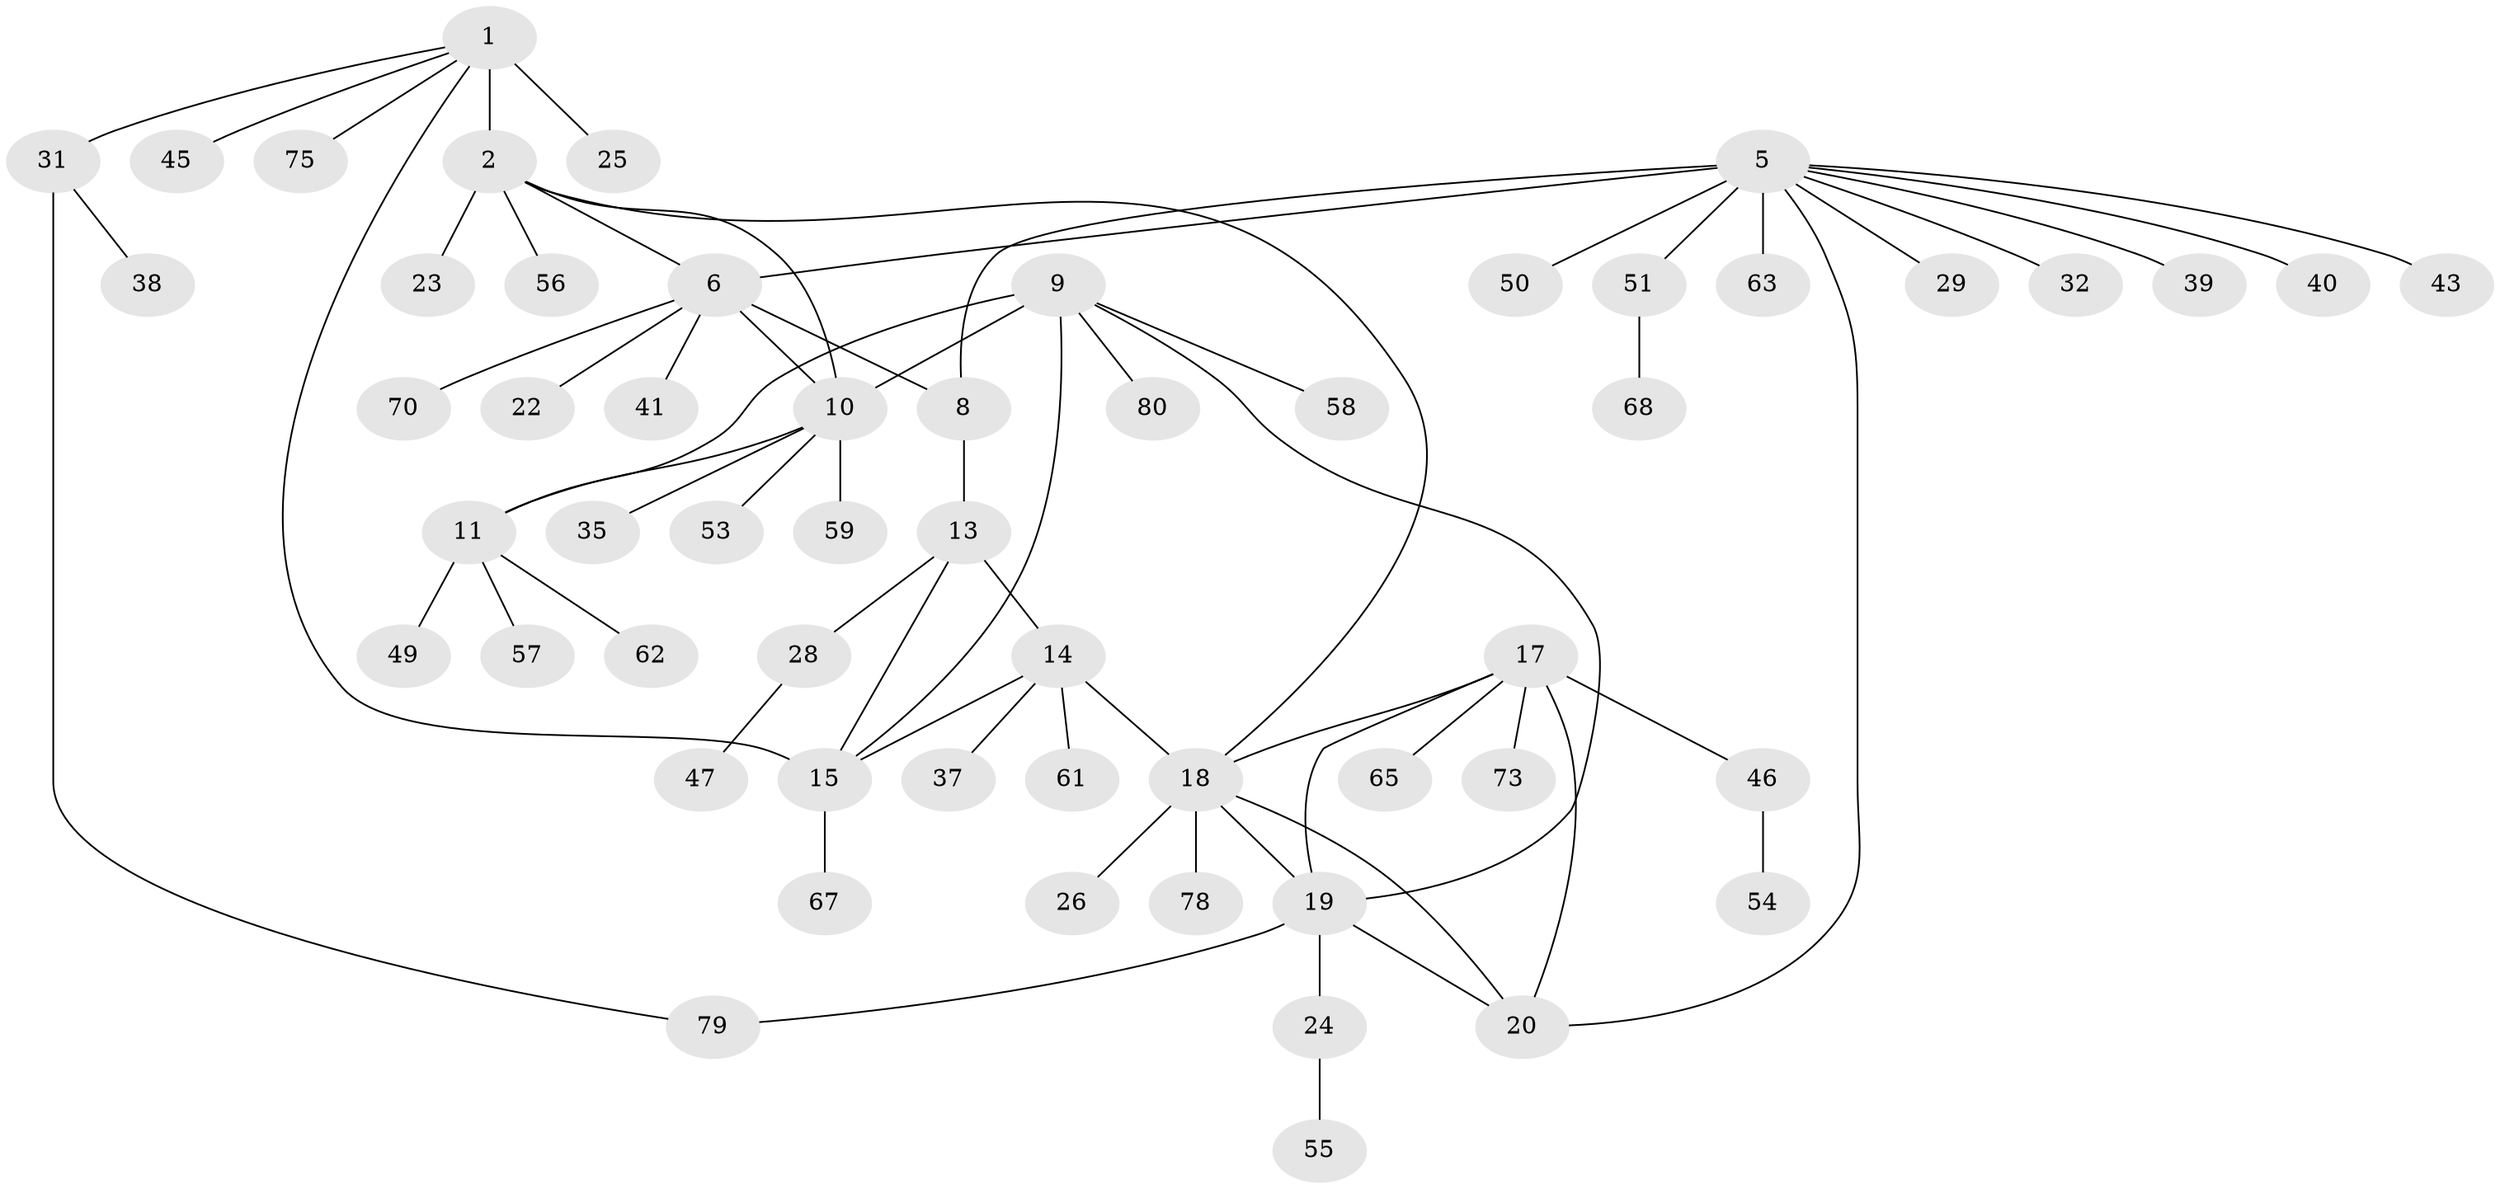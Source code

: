 // Generated by graph-tools (version 1.1) at 2025/24/03/03/25 07:24:10]
// undirected, 56 vertices, 68 edges
graph export_dot {
graph [start="1"]
  node [color=gray90,style=filled];
  1 [super="+3"];
  2 [super="+4"];
  5 [super="+7"];
  6 [super="+42"];
  8 [super="+52"];
  9 [super="+33"];
  10 [super="+64"];
  11 [super="+12"];
  13 [super="+21"];
  14 [super="+16"];
  15 [super="+36"];
  17 [super="+34"];
  18 [super="+44"];
  19 [super="+77"];
  20 [super="+60"];
  22;
  23;
  24 [super="+30"];
  25 [super="+27"];
  26 [super="+69"];
  28;
  29;
  31 [super="+48"];
  32;
  35;
  37;
  38;
  39;
  40;
  41;
  43;
  45;
  46 [super="+72"];
  47;
  49 [super="+66"];
  50;
  51;
  53;
  54;
  55;
  56;
  57 [super="+74"];
  58;
  59;
  61;
  62 [super="+76"];
  63;
  65;
  67;
  68;
  70 [super="+71"];
  73;
  75;
  78;
  79;
  80;
  1 -- 2 [weight=4];
  1 -- 45;
  1 -- 75;
  1 -- 25;
  1 -- 15;
  1 -- 31;
  2 -- 6;
  2 -- 10;
  2 -- 18;
  2 -- 23;
  2 -- 56;
  5 -- 6 [weight=2];
  5 -- 8 [weight=2];
  5 -- 32;
  5 -- 40;
  5 -- 50;
  5 -- 51;
  5 -- 39;
  5 -- 43;
  5 -- 20;
  5 -- 29;
  5 -- 63;
  6 -- 8;
  6 -- 10;
  6 -- 22;
  6 -- 41;
  6 -- 70;
  8 -- 13;
  9 -- 10;
  9 -- 11 [weight=2];
  9 -- 15;
  9 -- 19;
  9 -- 58;
  9 -- 80;
  10 -- 11 [weight=2];
  10 -- 35;
  10 -- 53;
  10 -- 59;
  11 -- 49;
  11 -- 57;
  11 -- 62;
  13 -- 14 [weight=2];
  13 -- 15;
  13 -- 28;
  14 -- 15 [weight=2];
  14 -- 18;
  14 -- 61;
  14 -- 37;
  15 -- 67;
  17 -- 18;
  17 -- 19;
  17 -- 20;
  17 -- 46;
  17 -- 65;
  17 -- 73;
  18 -- 19;
  18 -- 20;
  18 -- 26;
  18 -- 78;
  19 -- 20;
  19 -- 24;
  19 -- 79;
  24 -- 55;
  28 -- 47;
  31 -- 38;
  31 -- 79;
  46 -- 54;
  51 -- 68;
}
